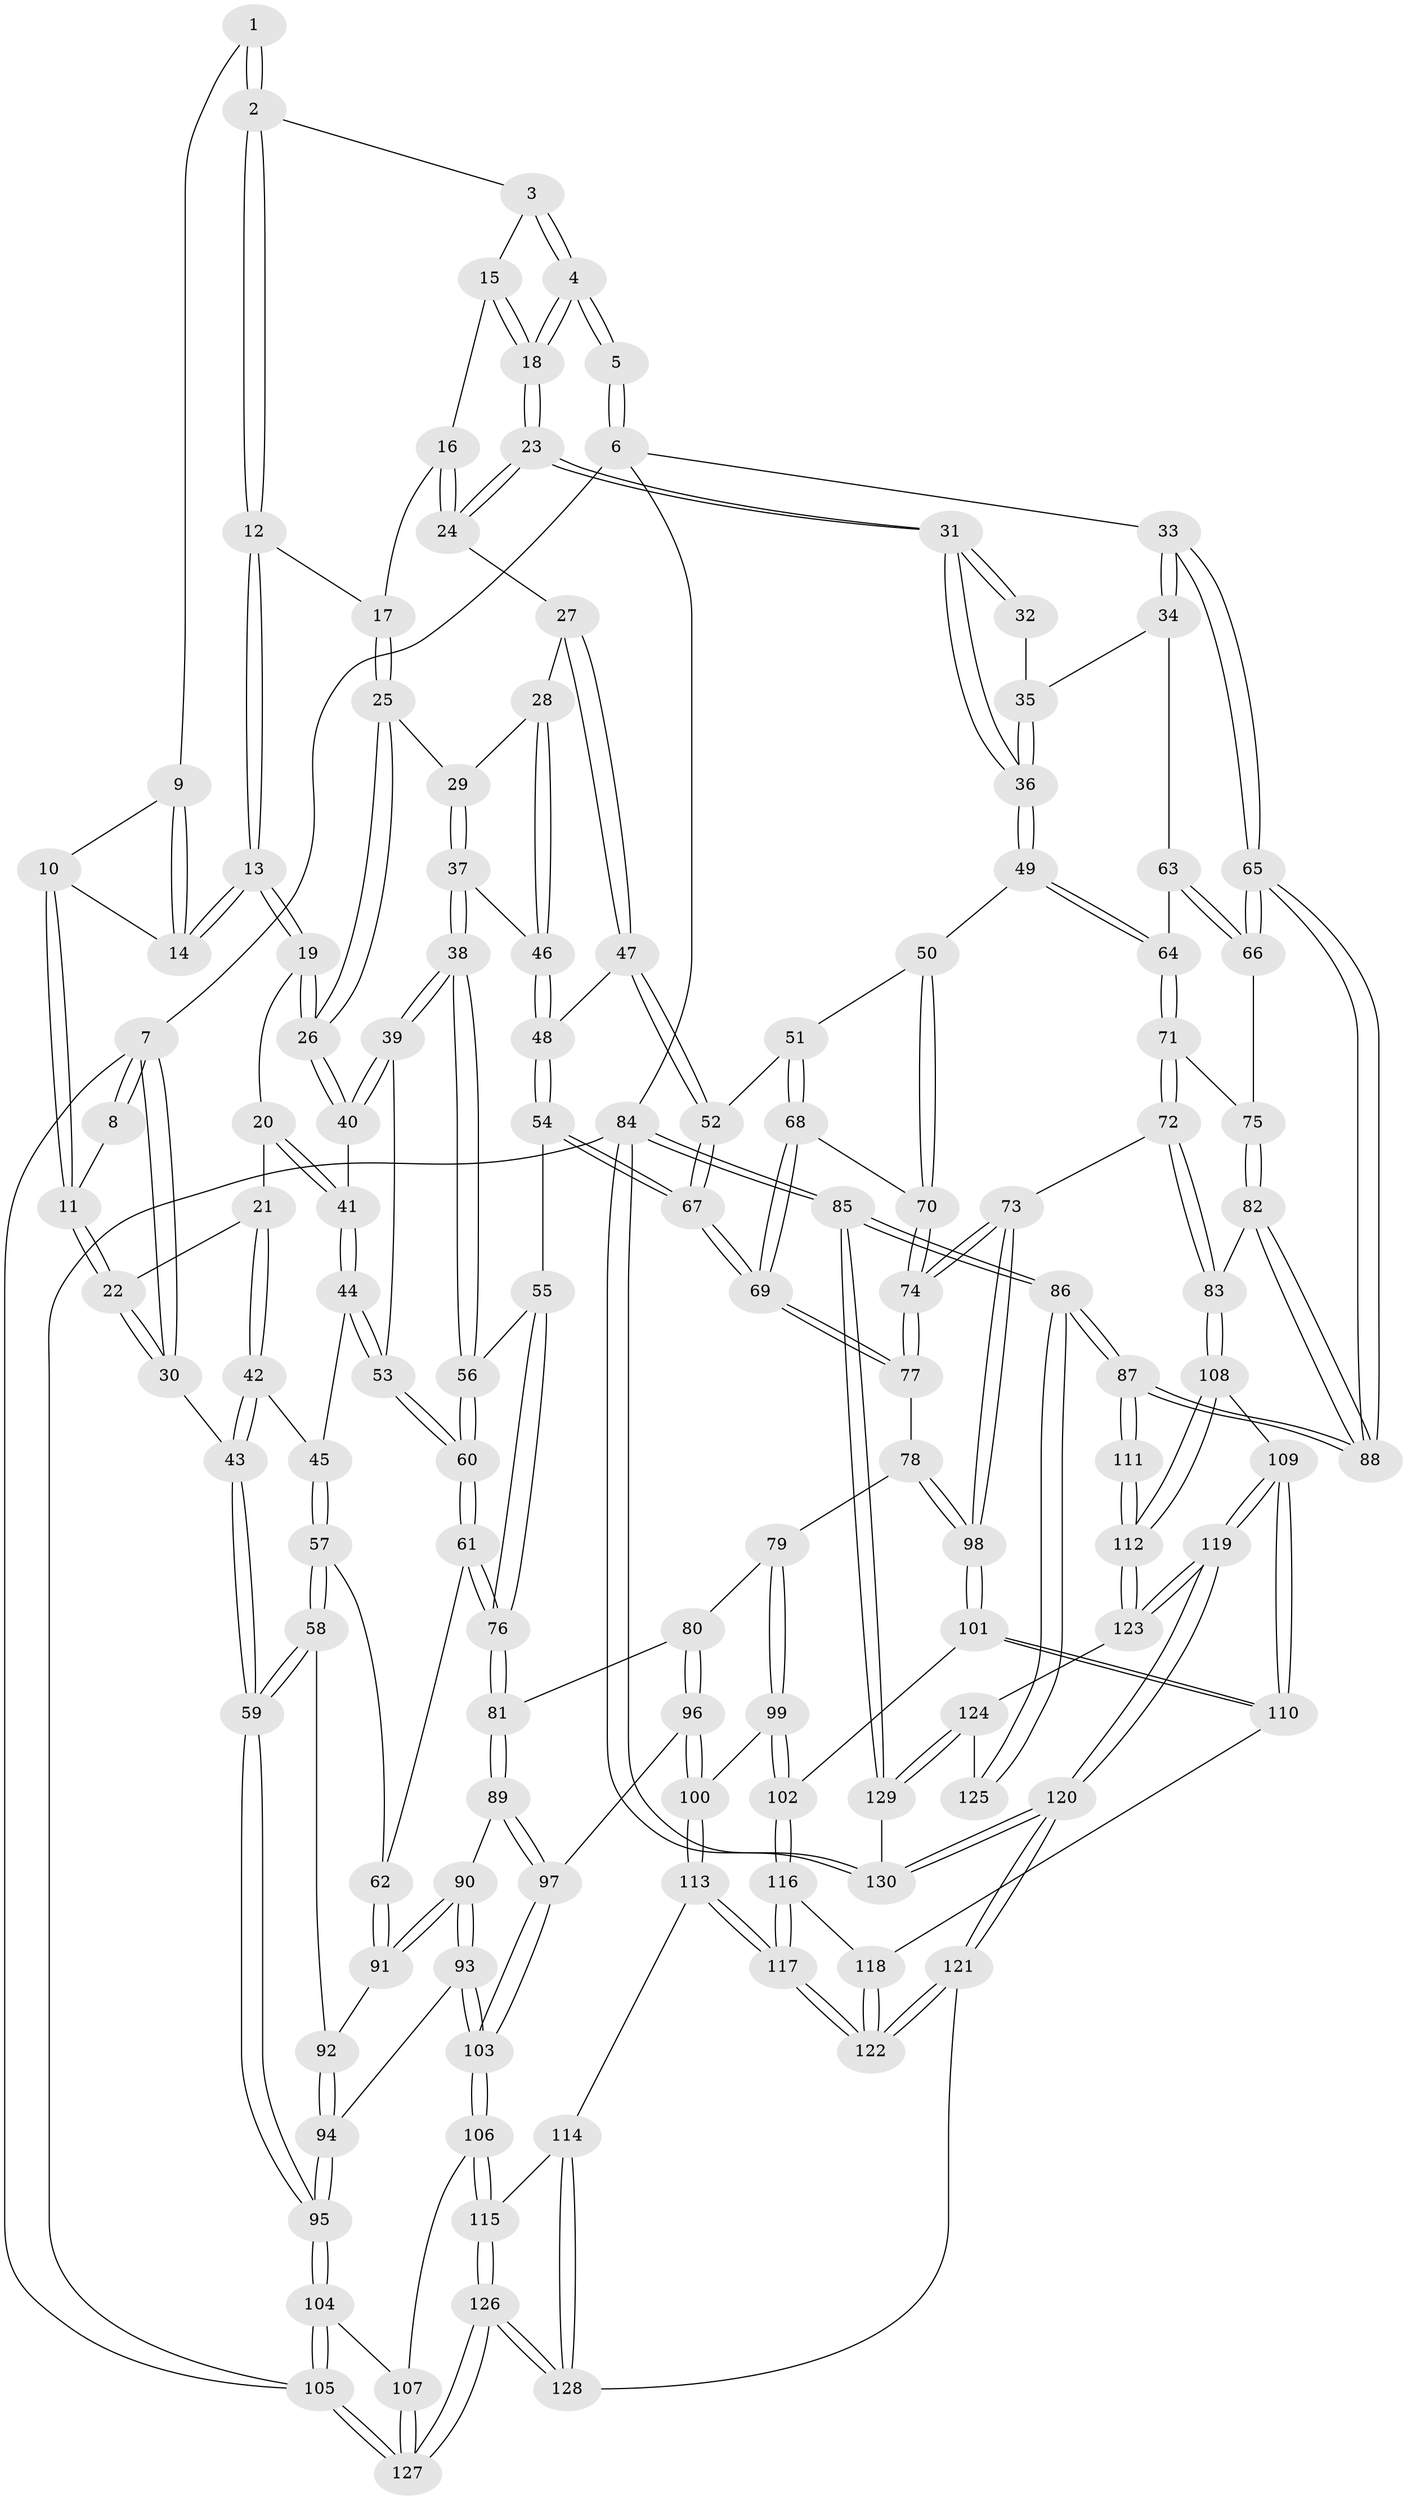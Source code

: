 // Generated by graph-tools (version 1.1) at 2025/27/03/09/25 03:27:08]
// undirected, 130 vertices, 322 edges
graph export_dot {
graph [start="1"]
  node [color=gray90,style=filled];
  1 [pos="+0.19301279421347417+0"];
  2 [pos="+0.3461660774415946+0"];
  3 [pos="+0.39914353889801035+0"];
  4 [pos="+0.8312276361706704+0"];
  5 [pos="+0.91813195550303+0"];
  6 [pos="+1+0"];
  7 [pos="+0+0"];
  8 [pos="+0.03546614092302126+0"];
  9 [pos="+0.18300360893352732+0"];
  10 [pos="+0.10968804417502026+0.04306824612637517"];
  11 [pos="+0.05967360666291865+0.09637785046713274"];
  12 [pos="+0.3360697371262138+0.0450728460846337"];
  13 [pos="+0.18820253770365467+0.10391403101067344"];
  14 [pos="+0.18381147640111797+0.08776758590661178"];
  15 [pos="+0.4971276320344412+0.06298174613561852"];
  16 [pos="+0.4372188128681707+0.10406426225749218"];
  17 [pos="+0.3383506344159455+0.051897029679075606"];
  18 [pos="+0.5737522759660534+0.10164709837643643"];
  19 [pos="+0.16293595850595094+0.16682564509660322"];
  20 [pos="+0.07627491530310701+0.1775713670377237"];
  21 [pos="+0.05179603854503858+0.1734276864991464"];
  22 [pos="+0.028952028664324732+0.16380319390172104"];
  23 [pos="+0.5737949477692038+0.21169144097280568"];
  24 [pos="+0.47856381672564113+0.21720760438745196"];
  25 [pos="+0.3235815890737639+0.17106945878043817"];
  26 [pos="+0.22280399619474167+0.20782985016511024"];
  27 [pos="+0.47519644306274855+0.2189483041960415"];
  28 [pos="+0.4276182693540913+0.21906466118081652"];
  29 [pos="+0.3354461461798029+0.18179686429567535"];
  30 [pos="+0+0.16501363329234892"];
  31 [pos="+0.612524618213292+0.24159085092272378"];
  32 [pos="+0.8581079437325829+0"];
  33 [pos="+1+0"];
  34 [pos="+0.8568110513306826+0.29205198792636133"];
  35 [pos="+0.764397791237199+0.12095544752641448"];
  36 [pos="+0.6558022438727635+0.2883070702198454"];
  37 [pos="+0.32229330562341185+0.32824901052025424"];
  38 [pos="+0.2732151873121319+0.3394465241393473"];
  39 [pos="+0.2686208738671276+0.3367490507256751"];
  40 [pos="+0.22975238416739113+0.2894225302635476"];
  41 [pos="+0.1395292739967065+0.3189899988920425"];
  42 [pos="+0.06316050838351973+0.3057220557292819"];
  43 [pos="+0+0.44301142349170375"];
  44 [pos="+0.11744019063580875+0.3531854760375556"];
  45 [pos="+0.10814452776550017+0.35755613990472424"];
  46 [pos="+0.3390023805408581+0.33065278522695374"];
  47 [pos="+0.4375008729799271+0.3631240971735357"];
  48 [pos="+0.37666505981469467+0.35521265454783174"];
  49 [pos="+0.6653483223171558+0.3075759102050642"];
  50 [pos="+0.5889096670590905+0.36316323363305564"];
  51 [pos="+0.49548132179914167+0.3865047348861255"];
  52 [pos="+0.45452688840942496+0.3825584909804224"];
  53 [pos="+0.177938139180661+0.39033427112917446"];
  54 [pos="+0.351433936234527+0.45221021770796627"];
  55 [pos="+0.3168271609252519+0.45279039813867106"];
  56 [pos="+0.273919287001001+0.3999887974466861"];
  57 [pos="+0.019603927927784533+0.4682307701480644"];
  58 [pos="+0+0.4816912163745807"];
  59 [pos="+0+0.4804873586292194"];
  60 [pos="+0.18515334843869108+0.4840760484470186"];
  61 [pos="+0.17933427451166178+0.4978280686482954"];
  62 [pos="+0.1250301406425865+0.5059484818897222"];
  63 [pos="+0.852801553697326+0.2975909841769073"];
  64 [pos="+0.7083054922593411+0.3350805402272687"];
  65 [pos="+1+0.5511031528108038"];
  66 [pos="+0.978386210646339+0.47360704531858705"];
  67 [pos="+0.41759565025521145+0.49360739515738483"];
  68 [pos="+0.5104740526964087+0.464184399569509"];
  69 [pos="+0.4291050878744045+0.5272834986127951"];
  70 [pos="+0.557866324643633+0.473849874550661"];
  71 [pos="+0.7134503786286287+0.3789339849484427"];
  72 [pos="+0.6533401801466078+0.6387652465466724"];
  73 [pos="+0.6411025832518534+0.635339143332924"];
  74 [pos="+0.6086914941048303+0.6152666837539058"];
  75 [pos="+0.839250646347187+0.49440728372155196"];
  76 [pos="+0.2598653121361935+0.5548899817917115"];
  77 [pos="+0.43116521314999584+0.5667279343029787"];
  78 [pos="+0.4029475660294826+0.5878368878660833"];
  79 [pos="+0.3515791349409861+0.5991376144897818"];
  80 [pos="+0.3221340272794114+0.592403462881638"];
  81 [pos="+0.2664645483176003+0.5669004809653689"];
  82 [pos="+0.7533903420858532+0.6410250802849846"];
  83 [pos="+0.6776898191133138+0.6635436992042132"];
  84 [pos="+1+1"];
  85 [pos="+1+1"];
  86 [pos="+1+1"];
  87 [pos="+1+0.6753658423247751"];
  88 [pos="+1+0.6623781002699209"];
  89 [pos="+0.20667233649958414+0.6410285425565277"];
  90 [pos="+0.14360183787087996+0.6328576613199784"];
  91 [pos="+0.12671268240036498+0.5854348263271089"];
  92 [pos="+0.06719930172357902+0.6167816177537578"];
  93 [pos="+0.08944397663651771+0.6916868157380616"];
  94 [pos="+0.08926572911094965+0.6916278972723165"];
  95 [pos="+0+0.7058672389209704"];
  96 [pos="+0.23431482008273813+0.7557507368695011"];
  97 [pos="+0.2261928974170999+0.7546786039132982"];
  98 [pos="+0.43724816957429075+0.7493019975150379"];
  99 [pos="+0.33010251119980893+0.7358471735775272"];
  100 [pos="+0.25822815064140936+0.7638717634657953"];
  101 [pos="+0.4284095176205016+0.7671222038509727"];
  102 [pos="+0.42656148568872926+0.7704899523298568"];
  103 [pos="+0.15180303991130492+0.7877463793592511"];
  104 [pos="+0+0.8318449293582003"];
  105 [pos="+0+1"];
  106 [pos="+0.13219385151155752+0.8247478962150763"];
  107 [pos="+0.1310189269039288+0.8254908668156671"];
  108 [pos="+0.6789110440099223+0.6841480447738473"];
  109 [pos="+0.6399154803833859+0.7427723679891464"];
  110 [pos="+0.6150175353189952+0.7639427877566681"];
  111 [pos="+0.9100752101915272+0.7791841676451894"];
  112 [pos="+0.7560528619258206+0.7975324606567263"];
  113 [pos="+0.3038226739475922+0.853472055189848"];
  114 [pos="+0.2620478133557907+0.8987859752727869"];
  115 [pos="+0.20965959310916935+0.9006648178038861"];
  116 [pos="+0.43529012122521077+0.8210948641092559"];
  117 [pos="+0.42094997861668554+0.8842116435286311"];
  118 [pos="+0.5809524088396384+0.7951295519199878"];
  119 [pos="+0.6307695415887257+0.9957001005346436"];
  120 [pos="+0.5677442542634574+1"];
  121 [pos="+0.5060423208117381+1"];
  122 [pos="+0.49625218574991725+1"];
  123 [pos="+0.7587006654960001+0.8117993415859006"];
  124 [pos="+0.806302193303534+0.8799986824640944"];
  125 [pos="+0.866486175423186+0.8653187087271307"];
  126 [pos="+0.13210478146242446+1"];
  127 [pos="+0+1"];
  128 [pos="+0.3710884459094375+1"];
  129 [pos="+0.808870264914207+0.907089322639159"];
  130 [pos="+0.6564101250238684+1"];
  1 -- 2;
  1 -- 2;
  1 -- 9;
  2 -- 3;
  2 -- 12;
  2 -- 12;
  3 -- 4;
  3 -- 4;
  3 -- 15;
  4 -- 5;
  4 -- 5;
  4 -- 18;
  4 -- 18;
  5 -- 6;
  5 -- 6;
  6 -- 7;
  6 -- 33;
  6 -- 84;
  7 -- 8;
  7 -- 8;
  7 -- 30;
  7 -- 30;
  7 -- 105;
  8 -- 11;
  9 -- 10;
  9 -- 14;
  9 -- 14;
  10 -- 11;
  10 -- 11;
  10 -- 14;
  11 -- 22;
  11 -- 22;
  12 -- 13;
  12 -- 13;
  12 -- 17;
  13 -- 14;
  13 -- 14;
  13 -- 19;
  13 -- 19;
  15 -- 16;
  15 -- 18;
  15 -- 18;
  16 -- 17;
  16 -- 24;
  16 -- 24;
  17 -- 25;
  17 -- 25;
  18 -- 23;
  18 -- 23;
  19 -- 20;
  19 -- 26;
  19 -- 26;
  20 -- 21;
  20 -- 41;
  20 -- 41;
  21 -- 22;
  21 -- 42;
  21 -- 42;
  22 -- 30;
  22 -- 30;
  23 -- 24;
  23 -- 24;
  23 -- 31;
  23 -- 31;
  24 -- 27;
  25 -- 26;
  25 -- 26;
  25 -- 29;
  26 -- 40;
  26 -- 40;
  27 -- 28;
  27 -- 47;
  27 -- 47;
  28 -- 29;
  28 -- 46;
  28 -- 46;
  29 -- 37;
  29 -- 37;
  30 -- 43;
  31 -- 32;
  31 -- 32;
  31 -- 36;
  31 -- 36;
  32 -- 35;
  33 -- 34;
  33 -- 34;
  33 -- 65;
  33 -- 65;
  34 -- 35;
  34 -- 63;
  35 -- 36;
  35 -- 36;
  36 -- 49;
  36 -- 49;
  37 -- 38;
  37 -- 38;
  37 -- 46;
  38 -- 39;
  38 -- 39;
  38 -- 56;
  38 -- 56;
  39 -- 40;
  39 -- 40;
  39 -- 53;
  40 -- 41;
  41 -- 44;
  41 -- 44;
  42 -- 43;
  42 -- 43;
  42 -- 45;
  43 -- 59;
  43 -- 59;
  44 -- 45;
  44 -- 53;
  44 -- 53;
  45 -- 57;
  45 -- 57;
  46 -- 48;
  46 -- 48;
  47 -- 48;
  47 -- 52;
  47 -- 52;
  48 -- 54;
  48 -- 54;
  49 -- 50;
  49 -- 64;
  49 -- 64;
  50 -- 51;
  50 -- 70;
  50 -- 70;
  51 -- 52;
  51 -- 68;
  51 -- 68;
  52 -- 67;
  52 -- 67;
  53 -- 60;
  53 -- 60;
  54 -- 55;
  54 -- 67;
  54 -- 67;
  55 -- 56;
  55 -- 76;
  55 -- 76;
  56 -- 60;
  56 -- 60;
  57 -- 58;
  57 -- 58;
  57 -- 62;
  58 -- 59;
  58 -- 59;
  58 -- 92;
  59 -- 95;
  59 -- 95;
  60 -- 61;
  60 -- 61;
  61 -- 62;
  61 -- 76;
  61 -- 76;
  62 -- 91;
  62 -- 91;
  63 -- 64;
  63 -- 66;
  63 -- 66;
  64 -- 71;
  64 -- 71;
  65 -- 66;
  65 -- 66;
  65 -- 88;
  65 -- 88;
  66 -- 75;
  67 -- 69;
  67 -- 69;
  68 -- 69;
  68 -- 69;
  68 -- 70;
  69 -- 77;
  69 -- 77;
  70 -- 74;
  70 -- 74;
  71 -- 72;
  71 -- 72;
  71 -- 75;
  72 -- 73;
  72 -- 83;
  72 -- 83;
  73 -- 74;
  73 -- 74;
  73 -- 98;
  73 -- 98;
  74 -- 77;
  74 -- 77;
  75 -- 82;
  75 -- 82;
  76 -- 81;
  76 -- 81;
  77 -- 78;
  78 -- 79;
  78 -- 98;
  78 -- 98;
  79 -- 80;
  79 -- 99;
  79 -- 99;
  80 -- 81;
  80 -- 96;
  80 -- 96;
  81 -- 89;
  81 -- 89;
  82 -- 83;
  82 -- 88;
  82 -- 88;
  83 -- 108;
  83 -- 108;
  84 -- 85;
  84 -- 85;
  84 -- 130;
  84 -- 130;
  84 -- 105;
  85 -- 86;
  85 -- 86;
  85 -- 129;
  85 -- 129;
  86 -- 87;
  86 -- 87;
  86 -- 125;
  86 -- 125;
  87 -- 88;
  87 -- 88;
  87 -- 111;
  87 -- 111;
  89 -- 90;
  89 -- 97;
  89 -- 97;
  90 -- 91;
  90 -- 91;
  90 -- 93;
  90 -- 93;
  91 -- 92;
  92 -- 94;
  92 -- 94;
  93 -- 94;
  93 -- 103;
  93 -- 103;
  94 -- 95;
  94 -- 95;
  95 -- 104;
  95 -- 104;
  96 -- 97;
  96 -- 100;
  96 -- 100;
  97 -- 103;
  97 -- 103;
  98 -- 101;
  98 -- 101;
  99 -- 100;
  99 -- 102;
  99 -- 102;
  100 -- 113;
  100 -- 113;
  101 -- 102;
  101 -- 110;
  101 -- 110;
  102 -- 116;
  102 -- 116;
  103 -- 106;
  103 -- 106;
  104 -- 105;
  104 -- 105;
  104 -- 107;
  105 -- 127;
  105 -- 127;
  106 -- 107;
  106 -- 115;
  106 -- 115;
  107 -- 127;
  107 -- 127;
  108 -- 109;
  108 -- 112;
  108 -- 112;
  109 -- 110;
  109 -- 110;
  109 -- 119;
  109 -- 119;
  110 -- 118;
  111 -- 112;
  111 -- 112;
  112 -- 123;
  112 -- 123;
  113 -- 114;
  113 -- 117;
  113 -- 117;
  114 -- 115;
  114 -- 128;
  114 -- 128;
  115 -- 126;
  115 -- 126;
  116 -- 117;
  116 -- 117;
  116 -- 118;
  117 -- 122;
  117 -- 122;
  118 -- 122;
  118 -- 122;
  119 -- 120;
  119 -- 120;
  119 -- 123;
  119 -- 123;
  120 -- 121;
  120 -- 121;
  120 -- 130;
  120 -- 130;
  121 -- 122;
  121 -- 122;
  121 -- 128;
  123 -- 124;
  124 -- 125;
  124 -- 129;
  124 -- 129;
  126 -- 127;
  126 -- 127;
  126 -- 128;
  126 -- 128;
  129 -- 130;
}
